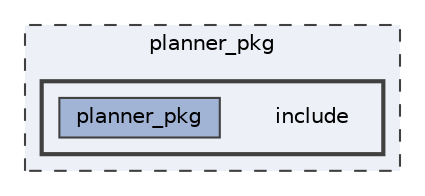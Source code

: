 digraph "planner_pkg/include"
{
 // LATEX_PDF_SIZE
  bgcolor="transparent";
  edge [fontname=Helvetica,fontsize=10,labelfontname=Helvetica,labelfontsize=10];
  node [fontname=Helvetica,fontsize=10,shape=box,height=0.2,width=0.4];
  compound=true
  subgraph clusterdir_546bbd2fefe53b1237848e276089430c {
    graph [ bgcolor="#edf0f7", pencolor="grey25", label="planner_pkg", fontname=Helvetica,fontsize=10 style="filled,dashed", URL="dir_546bbd2fefe53b1237848e276089430c.html",tooltip=""]
  subgraph clusterdir_85630d89b8503eae1037c5f321dd3dd1 {
    graph [ bgcolor="#edf0f7", pencolor="grey25", label="", fontname=Helvetica,fontsize=10 style="filled,bold", URL="dir_85630d89b8503eae1037c5f321dd3dd1.html",tooltip=""]
    dir_85630d89b8503eae1037c5f321dd3dd1 [shape=plaintext, label="include"];
  dir_81a55fc6ebb4342453751ec82c7eaef3 [label="planner_pkg", fillcolor="#a2b4d6", color="grey25", style="filled", URL="dir_81a55fc6ebb4342453751ec82c7eaef3.html",tooltip=""];
  }
  }
}
